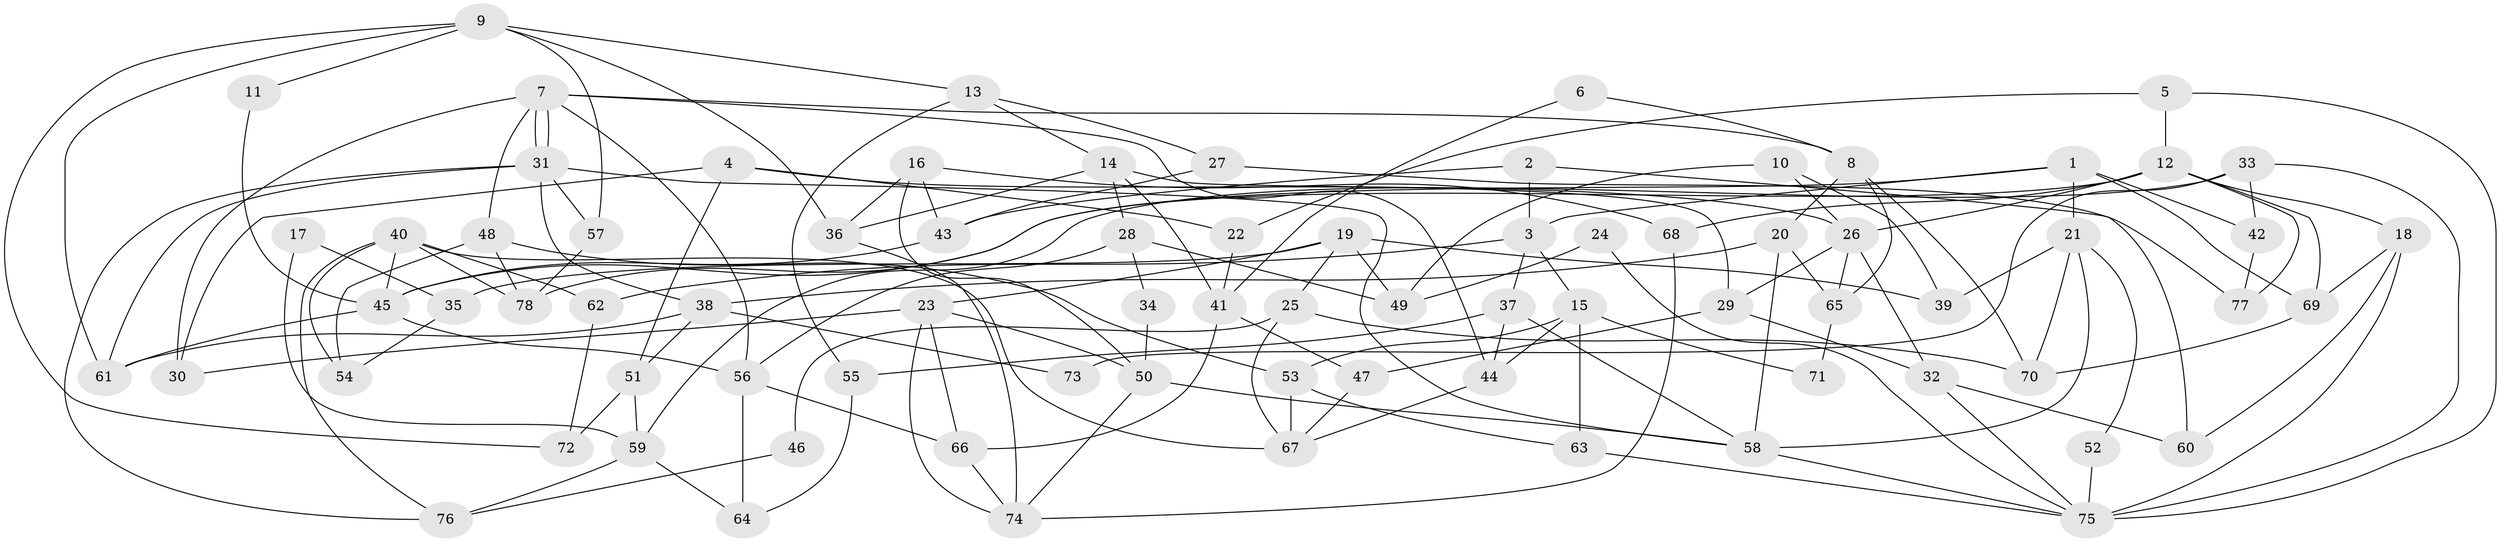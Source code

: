 // coarse degree distribution, {6: 0.14893617021276595, 4: 0.2127659574468085, 7: 0.1276595744680851, 5: 0.2553191489361702, 3: 0.0851063829787234, 8: 0.06382978723404255, 2: 0.10638297872340426}
// Generated by graph-tools (version 1.1) at 2025/37/03/04/25 23:37:09]
// undirected, 78 vertices, 156 edges
graph export_dot {
  node [color=gray90,style=filled];
  1;
  2;
  3;
  4;
  5;
  6;
  7;
  8;
  9;
  10;
  11;
  12;
  13;
  14;
  15;
  16;
  17;
  18;
  19;
  20;
  21;
  22;
  23;
  24;
  25;
  26;
  27;
  28;
  29;
  30;
  31;
  32;
  33;
  34;
  35;
  36;
  37;
  38;
  39;
  40;
  41;
  42;
  43;
  44;
  45;
  46;
  47;
  48;
  49;
  50;
  51;
  52;
  53;
  54;
  55;
  56;
  57;
  58;
  59;
  60;
  61;
  62;
  63;
  64;
  65;
  66;
  67;
  68;
  69;
  70;
  71;
  72;
  73;
  74;
  75;
  76;
  77;
  78;
  1 -- 69;
  1 -- 78;
  1 -- 3;
  1 -- 21;
  1 -- 42;
  2 -- 3;
  2 -- 43;
  2 -- 60;
  3 -- 37;
  3 -- 15;
  3 -- 62;
  4 -- 51;
  4 -- 26;
  4 -- 22;
  4 -- 30;
  5 -- 12;
  5 -- 75;
  5 -- 22;
  6 -- 41;
  6 -- 8;
  7 -- 31;
  7 -- 31;
  7 -- 30;
  7 -- 8;
  7 -- 44;
  7 -- 48;
  7 -- 56;
  8 -- 20;
  8 -- 65;
  8 -- 70;
  9 -- 36;
  9 -- 61;
  9 -- 11;
  9 -- 13;
  9 -- 57;
  9 -- 72;
  10 -- 39;
  10 -- 26;
  10 -- 49;
  11 -- 45;
  12 -- 77;
  12 -- 26;
  12 -- 18;
  12 -- 45;
  12 -- 68;
  12 -- 69;
  13 -- 14;
  13 -- 27;
  13 -- 55;
  14 -- 29;
  14 -- 36;
  14 -- 28;
  14 -- 41;
  15 -- 53;
  15 -- 44;
  15 -- 63;
  15 -- 71;
  16 -- 50;
  16 -- 68;
  16 -- 36;
  16 -- 43;
  17 -- 35;
  17 -- 59;
  18 -- 75;
  18 -- 60;
  18 -- 69;
  19 -- 23;
  19 -- 25;
  19 -- 35;
  19 -- 39;
  19 -- 49;
  20 -- 38;
  20 -- 65;
  20 -- 58;
  21 -- 70;
  21 -- 39;
  21 -- 52;
  21 -- 58;
  22 -- 41;
  23 -- 50;
  23 -- 66;
  23 -- 30;
  23 -- 74;
  24 -- 75;
  24 -- 49;
  25 -- 67;
  25 -- 70;
  25 -- 46;
  26 -- 29;
  26 -- 32;
  26 -- 65;
  27 -- 43;
  27 -- 77;
  28 -- 49;
  28 -- 34;
  28 -- 56;
  29 -- 32;
  29 -- 47;
  31 -- 58;
  31 -- 38;
  31 -- 57;
  31 -- 61;
  31 -- 76;
  32 -- 75;
  32 -- 60;
  33 -- 59;
  33 -- 75;
  33 -- 42;
  33 -- 73;
  34 -- 50;
  35 -- 54;
  36 -- 74;
  37 -- 58;
  37 -- 44;
  37 -- 55;
  38 -- 61;
  38 -- 51;
  38 -- 73;
  40 -- 45;
  40 -- 62;
  40 -- 54;
  40 -- 67;
  40 -- 76;
  40 -- 78;
  41 -- 47;
  41 -- 66;
  42 -- 77;
  43 -- 45;
  44 -- 67;
  45 -- 56;
  45 -- 61;
  46 -- 76;
  47 -- 67;
  48 -- 78;
  48 -- 53;
  48 -- 54;
  50 -- 58;
  50 -- 74;
  51 -- 59;
  51 -- 72;
  52 -- 75;
  53 -- 67;
  53 -- 63;
  55 -- 64;
  56 -- 64;
  56 -- 66;
  57 -- 78;
  58 -- 75;
  59 -- 64;
  59 -- 76;
  62 -- 72;
  63 -- 75;
  65 -- 71;
  66 -- 74;
  68 -- 74;
  69 -- 70;
}
